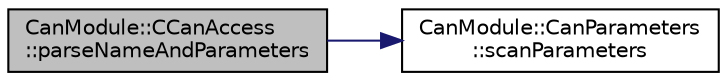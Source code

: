 digraph "CanModule::CCanAccess::parseNameAndParameters"
{
 // LATEX_PDF_SIZE
  edge [fontname="Helvetica",fontsize="10",labelfontname="Helvetica",labelfontsize="10"];
  node [fontname="Helvetica",fontsize="10",shape=record];
  rankdir="LR";
  Node1 [label="CanModule::CCanAccess\l::parseNameAndParameters",height=0.2,width=0.4,color="black", fillcolor="grey75", style="filled", fontcolor="black",tooltip=" "];
  Node1 -> Node2 [color="midnightblue",fontsize="10",style="solid",fontname="Helvetica"];
  Node2 [label="CanModule::CanParameters\l::scanParameters",height=0.2,width=0.4,color="black", fillcolor="white", style="filled",URL="$structCanModule_1_1CanParameters.html#ae3c938ac282acae4e49487cbb8a61133",tooltip=" "];
}
